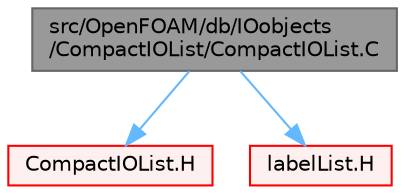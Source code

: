 digraph "src/OpenFOAM/db/IOobjects/CompactIOList/CompactIOList.C"
{
 // LATEX_PDF_SIZE
  bgcolor="transparent";
  edge [fontname=Helvetica,fontsize=10,labelfontname=Helvetica,labelfontsize=10];
  node [fontname=Helvetica,fontsize=10,shape=box,height=0.2,width=0.4];
  Node1 [id="Node000001",label="src/OpenFOAM/db/IOobjects\l/CompactIOList/CompactIOList.C",height=0.2,width=0.4,color="gray40", fillcolor="grey60", style="filled", fontcolor="black",tooltip=" "];
  Node1 -> Node2 [id="edge1_Node000001_Node000002",color="steelblue1",style="solid",tooltip=" "];
  Node2 [id="Node000002",label="CompactIOList.H",height=0.2,width=0.4,color="red", fillcolor="#FFF0F0", style="filled",URL="$CompactIOList_8H.html",tooltip=" "];
  Node1 -> Node125 [id="edge2_Node000001_Node000125",color="steelblue1",style="solid",tooltip=" "];
  Node125 [id="Node000125",label="labelList.H",height=0.2,width=0.4,color="red", fillcolor="#FFF0F0", style="filled",URL="$labelList_8H.html",tooltip=" "];
}
